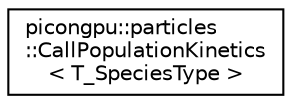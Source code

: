digraph "Graphical Class Hierarchy"
{
 // LATEX_PDF_SIZE
  edge [fontname="Helvetica",fontsize="10",labelfontname="Helvetica",labelfontsize="10"];
  node [fontname="Helvetica",fontsize="10",shape=record];
  rankdir="LR";
  Node0 [label="picongpu::particles\l::CallPopulationKinetics\l\< T_SpeciesType \>",height=0.2,width=0.4,color="black", fillcolor="white", style="filled",URL="$structpicongpu_1_1particles_1_1_call_population_kinetics.html",tooltip="Calculate FLYlite population kinetics evolving one time step."];
}
